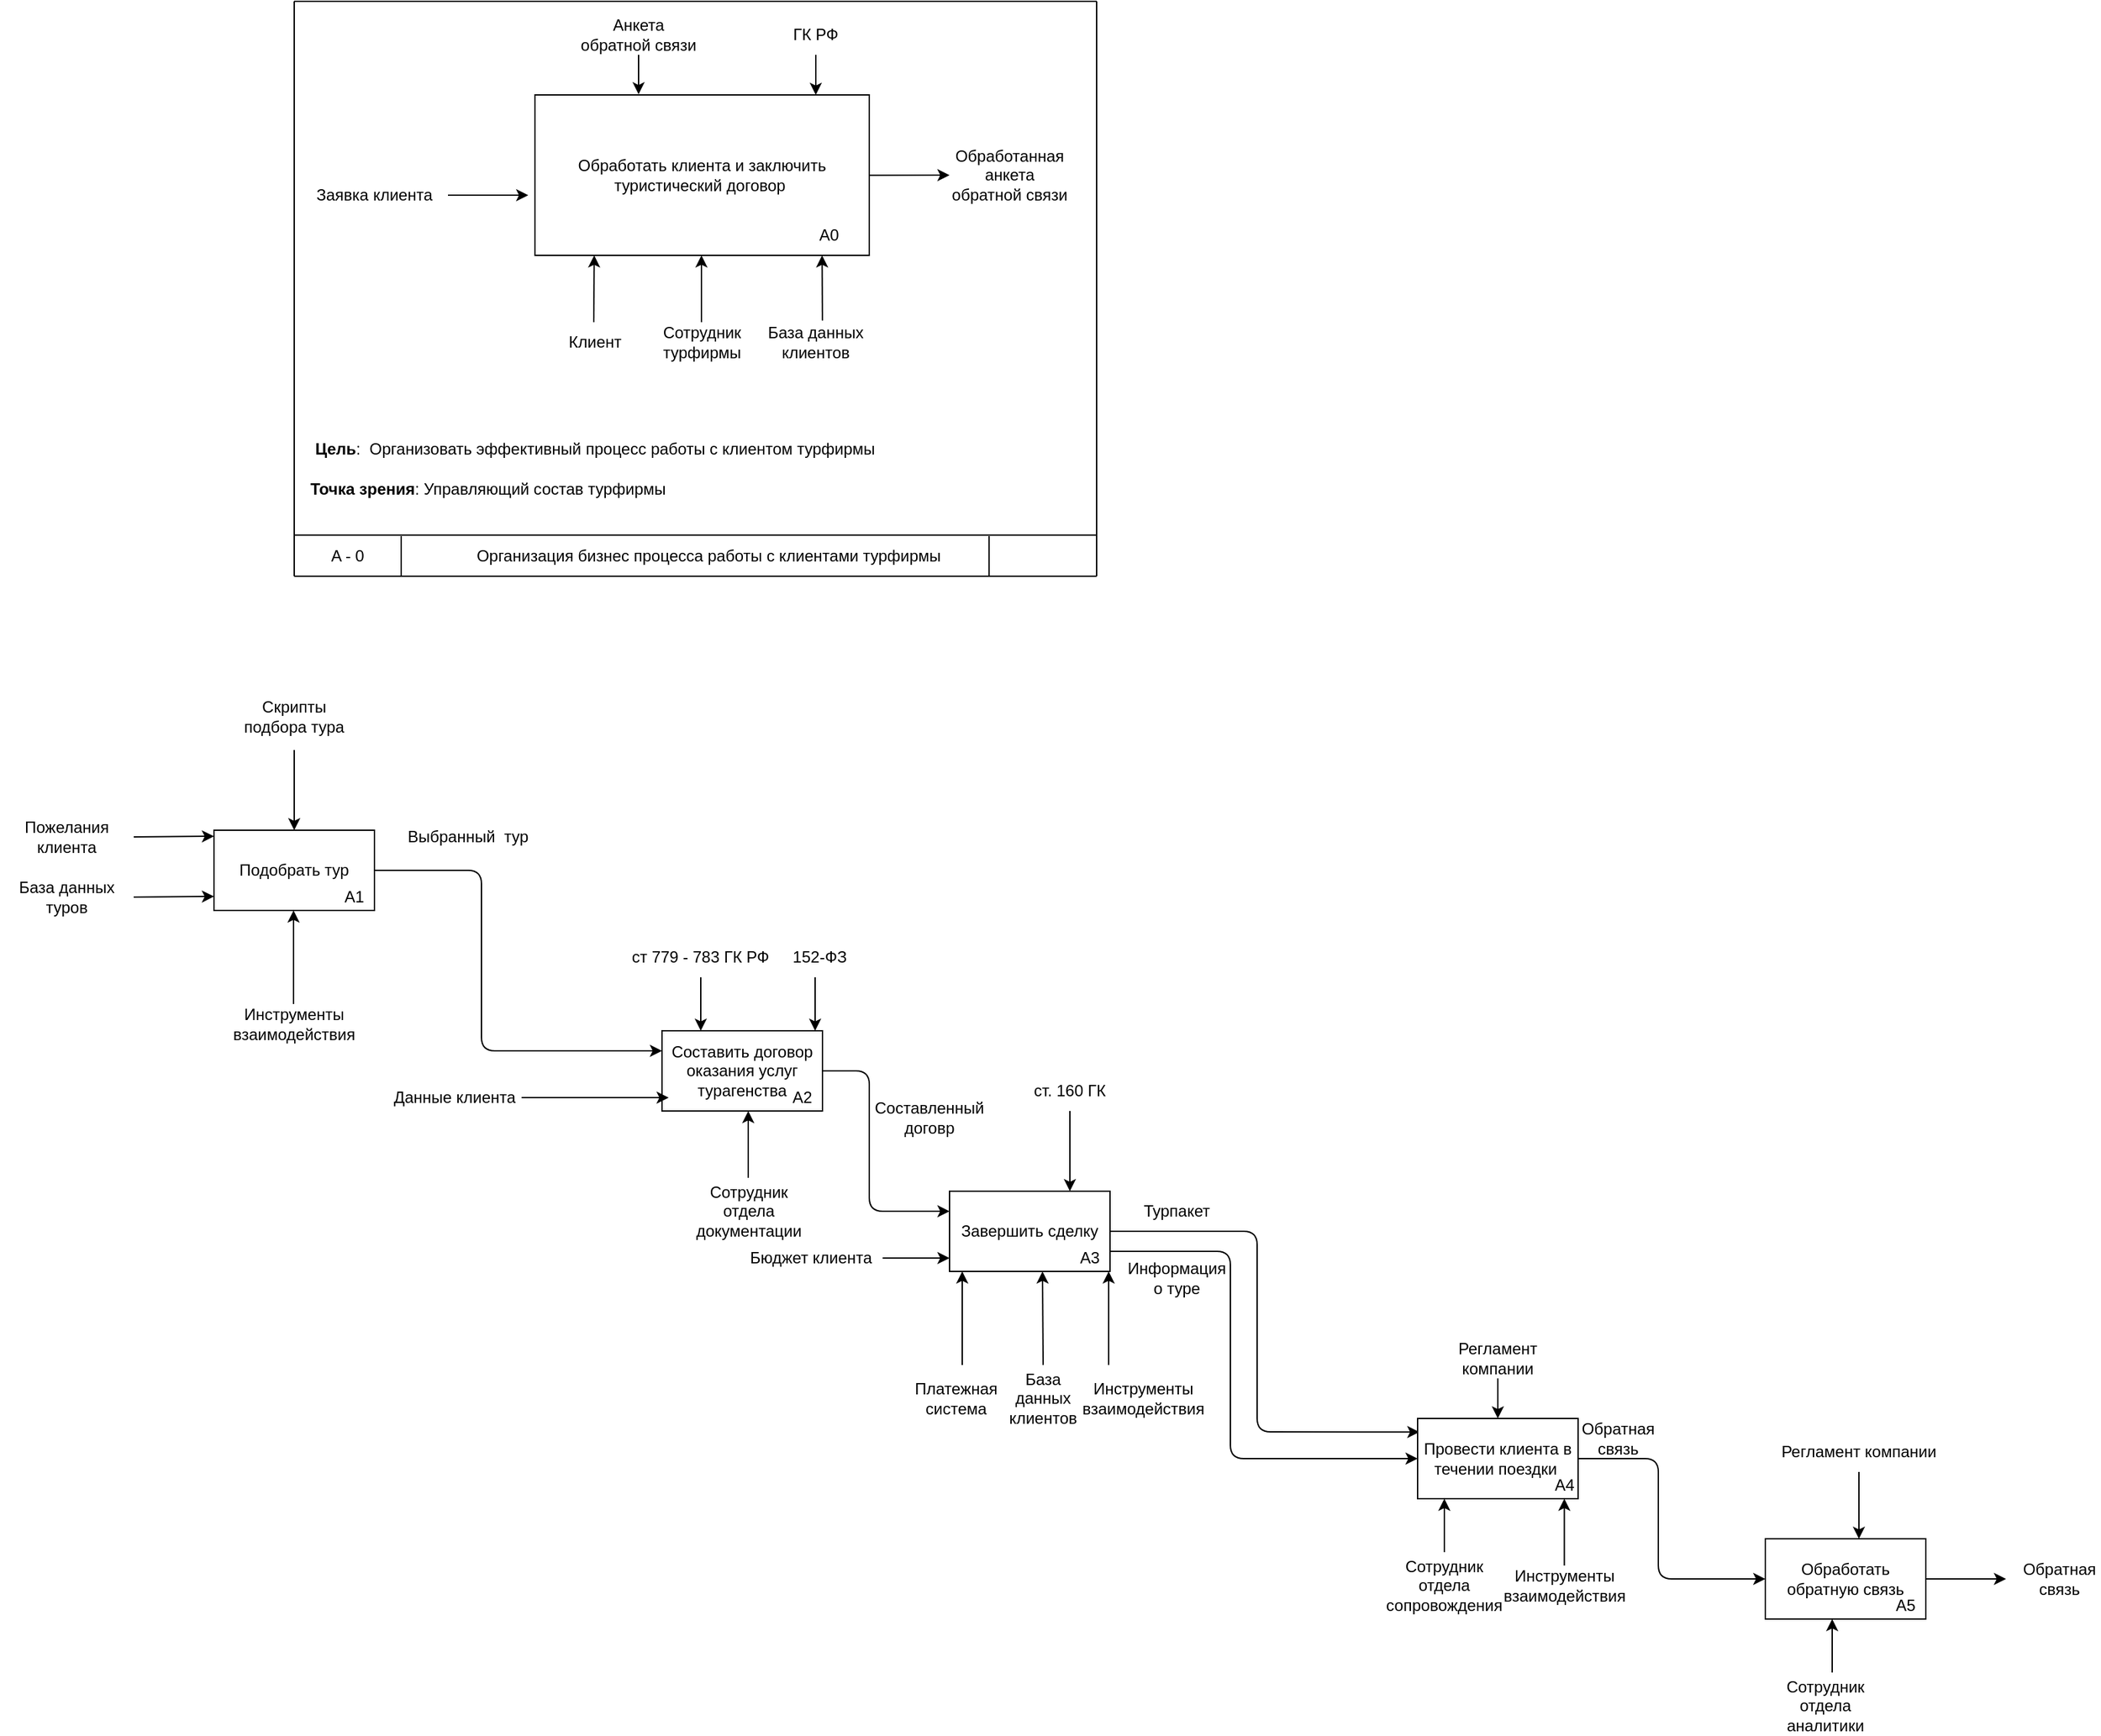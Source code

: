 <mxfile>
    <diagram id="VetKzjbRoYOWJcP3zysH" name="Page-1">
        <mxGraphModel dx="3348" dy="1589" grid="1" gridSize="10" guides="1" tooltips="1" connect="1" arrows="1" fold="1" page="1" pageScale="1" pageWidth="850" pageHeight="1100" math="0" shadow="0">
            <root>
                <mxCell id="0"/>
                <mxCell id="1" parent="0"/>
                <mxCell id="2" value="" style="endArrow=none;html=1;" parent="1" edge="1">
                    <mxGeometry width="50" height="50" relative="1" as="geometry">
                        <mxPoint x="100" y="-170" as="sourcePoint"/>
                        <mxPoint x="700" y="-170" as="targetPoint"/>
                    </mxGeometry>
                </mxCell>
                <mxCell id="3" value="" style="endArrow=none;html=1;" parent="1" edge="1">
                    <mxGeometry width="50" height="50" relative="1" as="geometry">
                        <mxPoint x="100" y="260" as="sourcePoint"/>
                        <mxPoint x="100" y="-170" as="targetPoint"/>
                    </mxGeometry>
                </mxCell>
                <mxCell id="4" value="" style="endArrow=none;html=1;" parent="1" edge="1">
                    <mxGeometry width="50" height="50" relative="1" as="geometry">
                        <mxPoint x="700" y="260" as="sourcePoint"/>
                        <mxPoint x="700" y="-170" as="targetPoint"/>
                    </mxGeometry>
                </mxCell>
                <mxCell id="5" value="" style="endArrow=none;html=1;" parent="1" edge="1">
                    <mxGeometry width="50" height="50" relative="1" as="geometry">
                        <mxPoint x="100" y="260" as="sourcePoint"/>
                        <mxPoint x="700" y="260" as="targetPoint"/>
                    </mxGeometry>
                </mxCell>
                <mxCell id="7" value="" style="endArrow=none;html=1;" parent="1" edge="1">
                    <mxGeometry width="50" height="50" relative="1" as="geometry">
                        <mxPoint x="100" y="229.31" as="sourcePoint"/>
                        <mxPoint x="700" y="229.31" as="targetPoint"/>
                    </mxGeometry>
                </mxCell>
                <mxCell id="8" value="A - 0" style="text;html=1;align=center;verticalAlign=middle;whiteSpace=wrap;rounded=0;" parent="1" vertex="1">
                    <mxGeometry x="110" y="230" width="60" height="30" as="geometry"/>
                </mxCell>
                <mxCell id="9" value="" style="endArrow=none;html=1;" parent="1" edge="1">
                    <mxGeometry width="50" height="50" relative="1" as="geometry">
                        <mxPoint x="180" y="260" as="sourcePoint"/>
                        <mxPoint x="180" y="230" as="targetPoint"/>
                    </mxGeometry>
                </mxCell>
                <mxCell id="10" value="Обработать клиента и заключить туристический договор&amp;nbsp;" style="rounded=0;whiteSpace=wrap;html=1;" parent="1" vertex="1">
                    <mxGeometry x="280" y="-100" width="250" height="120" as="geometry"/>
                </mxCell>
                <mxCell id="11" value="Организация бизнес процесса работы с клиентами турфирмы" style="text;html=1;align=center;verticalAlign=middle;whiteSpace=wrap;rounded=0;" parent="1" vertex="1">
                    <mxGeometry x="230" y="230" width="360" height="30" as="geometry"/>
                </mxCell>
                <mxCell id="12" value="" style="endArrow=classic;html=1;entryX=0;entryY=0.417;entryDx=0;entryDy=0;entryPerimeter=0;" parent="1" edge="1">
                    <mxGeometry width="50" height="50" relative="1" as="geometry">
                        <mxPoint x="215" y="-25" as="sourcePoint"/>
                        <mxPoint x="275" y="-24.96" as="targetPoint"/>
                        <Array as="points">
                            <mxPoint x="215" y="-25"/>
                        </Array>
                    </mxGeometry>
                </mxCell>
                <mxCell id="13" value="" style="endArrow=classic;html=1;exitX=1.004;exitY=0.387;exitDx=0;exitDy=0;exitPerimeter=0;" parent="1" edge="1">
                    <mxGeometry width="50" height="50" relative="1" as="geometry">
                        <mxPoint x="530" y="-39.9" as="sourcePoint"/>
                        <mxPoint x="590" y="-40" as="targetPoint"/>
                    </mxGeometry>
                </mxCell>
                <mxCell id="15" value="А0" style="text;html=1;align=center;verticalAlign=middle;whiteSpace=wrap;rounded=0;" parent="1" vertex="1">
                    <mxGeometry x="470" y="-10" width="60" height="30" as="geometry"/>
                </mxCell>
                <mxCell id="16" value="Заявка клиента" style="text;html=1;align=center;verticalAlign=middle;whiteSpace=wrap;rounded=0;" parent="1" vertex="1">
                    <mxGeometry x="110" y="-40" width="100" height="30" as="geometry"/>
                </mxCell>
                <mxCell id="18" value="Обработанная анкета обратной связи" style="text;html=1;align=center;verticalAlign=middle;whiteSpace=wrap;rounded=0;" parent="1" vertex="1">
                    <mxGeometry x="590" y="-55" width="90" height="30" as="geometry"/>
                </mxCell>
                <mxCell id="21" value="" style="endArrow=classic;html=1;entryX=0.695;entryY=1.01;entryDx=0;entryDy=0;entryPerimeter=0;" parent="1" edge="1">
                    <mxGeometry width="50" height="50" relative="1" as="geometry">
                        <mxPoint x="494.96" y="68.8" as="sourcePoint"/>
                        <mxPoint x="494.71" y="20.0" as="targetPoint"/>
                    </mxGeometry>
                </mxCell>
                <mxCell id="22" value="База данных клиентов" style="text;html=1;align=center;verticalAlign=middle;whiteSpace=wrap;rounded=0;" parent="1" vertex="1">
                    <mxGeometry x="435" y="70" width="110" height="30" as="geometry"/>
                </mxCell>
                <mxCell id="23" value="&lt;b&gt;Цель&lt;/b&gt;:&amp;nbsp; Организовать эффективный процесс работы с клиентом турфирмы" style="text;html=1;align=center;verticalAlign=middle;whiteSpace=wrap;rounded=0;" parent="1" vertex="1">
                    <mxGeometry x="110" y="150" width="430" height="30" as="geometry"/>
                </mxCell>
                <mxCell id="24" value="&lt;b&gt;Точка зрения&lt;/b&gt;: Управляющий состав турфирмы" style="text;html=1;align=center;verticalAlign=middle;whiteSpace=wrap;rounded=0;" parent="1" vertex="1">
                    <mxGeometry x="110" y="180" width="270" height="30" as="geometry"/>
                </mxCell>
                <mxCell id="25" value="" style="endArrow=none;html=1;" parent="1" edge="1">
                    <mxGeometry width="50" height="50" relative="1" as="geometry">
                        <mxPoint x="619.58" y="260" as="sourcePoint"/>
                        <mxPoint x="619.58" y="230" as="targetPoint"/>
                    </mxGeometry>
                </mxCell>
                <mxCell id="30" value="" style="endArrow=classic;html=1;" parent="1" edge="1">
                    <mxGeometry width="50" height="50" relative="1" as="geometry">
                        <mxPoint x="404.5" y="70" as="sourcePoint"/>
                        <mxPoint x="404.5" y="20" as="targetPoint"/>
                    </mxGeometry>
                </mxCell>
                <mxCell id="31" value="Сотрудник турфирмы" style="text;html=1;align=center;verticalAlign=middle;whiteSpace=wrap;rounded=0;" parent="1" vertex="1">
                    <mxGeometry x="375" y="70" width="60" height="30" as="geometry"/>
                </mxCell>
                <mxCell id="34" value="" style="endArrow=classic;html=1;entryX=0.5;entryY=0;entryDx=0;entryDy=0;" parent="1" edge="1">
                    <mxGeometry width="50" height="50" relative="1" as="geometry">
                        <mxPoint x="490" y="-130" as="sourcePoint"/>
                        <mxPoint x="490" y="-100" as="targetPoint"/>
                    </mxGeometry>
                </mxCell>
                <mxCell id="35" value="ГК РФ" style="text;html=1;align=center;verticalAlign=middle;whiteSpace=wrap;rounded=0;" parent="1" vertex="1">
                    <mxGeometry x="415" y="-160" width="150" height="30" as="geometry"/>
                </mxCell>
                <mxCell id="58" value="Клиент" style="text;html=1;align=center;verticalAlign=middle;whiteSpace=wrap;rounded=0;" parent="1" vertex="1">
                    <mxGeometry x="295" y="70" width="60" height="30" as="geometry"/>
                </mxCell>
                <mxCell id="60" value="" style="endArrow=classic;html=1;" parent="1" edge="1">
                    <mxGeometry width="50" height="50" relative="1" as="geometry">
                        <mxPoint x="324" y="70" as="sourcePoint"/>
                        <mxPoint x="324.31" y="20" as="targetPoint"/>
                    </mxGeometry>
                </mxCell>
                <mxCell id="126" value="Анкета обратной связи" style="text;html=1;align=center;verticalAlign=middle;whiteSpace=wrap;rounded=0;" parent="1" vertex="1">
                    <mxGeometry x="310" y="-160" width="95" height="30" as="geometry"/>
                </mxCell>
                <mxCell id="127" value="" style="endArrow=classic;html=1;exitX=0.5;exitY=1;exitDx=0;exitDy=0;entryX=0.31;entryY=-0.004;entryDx=0;entryDy=0;entryPerimeter=0;" parent="1" source="126" target="10" edge="1">
                    <mxGeometry width="50" height="50" relative="1" as="geometry">
                        <mxPoint x="344.7" y="-120" as="sourcePoint"/>
                        <mxPoint x="350" y="-102" as="targetPoint"/>
                    </mxGeometry>
                </mxCell>
                <mxCell id="132" value="Подобрать тур" style="rounded=0;whiteSpace=wrap;html=1;" parent="1" vertex="1">
                    <mxGeometry x="40" y="450" width="120" height="60" as="geometry"/>
                </mxCell>
                <mxCell id="133" value="" style="endArrow=classic;html=1;" parent="1" edge="1">
                    <mxGeometry width="50" height="50" relative="1" as="geometry">
                        <mxPoint x="-20" y="455" as="sourcePoint"/>
                        <mxPoint x="40" y="454.5" as="targetPoint"/>
                    </mxGeometry>
                </mxCell>
                <mxCell id="134" value="Пожелания клиента" style="text;html=1;align=center;verticalAlign=middle;whiteSpace=wrap;rounded=0;" parent="1" vertex="1">
                    <mxGeometry x="-100" y="440" width="60" height="30" as="geometry"/>
                </mxCell>
                <mxCell id="136" value="" style="endArrow=classic;html=1;entryX=0.25;entryY=1;entryDx=0;entryDy=0;" parent="1" edge="1">
                    <mxGeometry width="50" height="50" relative="1" as="geometry">
                        <mxPoint x="99.5" y="580" as="sourcePoint"/>
                        <mxPoint x="99.5" y="510" as="targetPoint"/>
                    </mxGeometry>
                </mxCell>
                <mxCell id="137" value="Инструменты взаимодействия" style="text;html=1;align=center;verticalAlign=middle;whiteSpace=wrap;rounded=0;" parent="1" vertex="1">
                    <mxGeometry x="70" y="580" width="60" height="30" as="geometry"/>
                </mxCell>
                <mxCell id="138" value="" style="endArrow=classic;html=1;" parent="1" edge="1">
                    <mxGeometry width="50" height="50" relative="1" as="geometry">
                        <mxPoint x="100" y="390" as="sourcePoint"/>
                        <mxPoint x="100" y="450" as="targetPoint"/>
                    </mxGeometry>
                </mxCell>
                <mxCell id="139" value="Скрипты подбора тура" style="text;html=1;align=center;verticalAlign=middle;whiteSpace=wrap;rounded=0;" parent="1" vertex="1">
                    <mxGeometry x="50" y="350" width="100" height="30" as="geometry"/>
                </mxCell>
                <mxCell id="140" value="" style="endArrow=classic;html=1;" parent="1" edge="1">
                    <mxGeometry width="50" height="50" relative="1" as="geometry">
                        <mxPoint x="-20" y="500" as="sourcePoint"/>
                        <mxPoint x="40" y="499.5" as="targetPoint"/>
                        <Array as="points"/>
                    </mxGeometry>
                </mxCell>
                <mxCell id="141" value="База данных туров" style="text;html=1;align=center;verticalAlign=middle;whiteSpace=wrap;rounded=0;" parent="1" vertex="1">
                    <mxGeometry x="-120" y="480" width="100" height="40" as="geometry"/>
                </mxCell>
                <mxCell id="144" value="" style="endArrow=classic;html=1;exitX=1;exitY=0.5;exitDx=0;exitDy=0;entryX=0;entryY=0.25;entryDx=0;entryDy=0;" parent="1" source="132" target="146" edge="1">
                    <mxGeometry width="50" height="50" relative="1" as="geometry">
                        <mxPoint x="-40" y="460" as="sourcePoint"/>
                        <mxPoint x="270" y="615" as="targetPoint"/>
                        <Array as="points">
                            <mxPoint x="240" y="480"/>
                            <mxPoint x="240" y="615"/>
                        </Array>
                    </mxGeometry>
                </mxCell>
                <mxCell id="146" value="Составить договор оказания услуг турагенства" style="rounded=0;whiteSpace=wrap;html=1;" parent="1" vertex="1">
                    <mxGeometry x="375" y="600" width="120" height="60" as="geometry"/>
                </mxCell>
                <mxCell id="147" value="" style="endArrow=classic;html=1;" parent="1" edge="1">
                    <mxGeometry width="50" height="50" relative="1" as="geometry">
                        <mxPoint x="270" y="650" as="sourcePoint"/>
                        <mxPoint x="380" y="650" as="targetPoint"/>
                        <Array as="points">
                            <mxPoint x="290" y="650"/>
                        </Array>
                    </mxGeometry>
                </mxCell>
                <mxCell id="148" value="Данные клиента" style="text;html=1;align=center;verticalAlign=middle;whiteSpace=wrap;rounded=0;" parent="1" vertex="1">
                    <mxGeometry x="170" y="640" width="100" height="20" as="geometry"/>
                </mxCell>
                <mxCell id="151" value="Выбранный&amp;nbsp;&amp;nbsp;тур" style="text;html=1;align=center;verticalAlign=middle;whiteSpace=wrap;rounded=0;" parent="1" vertex="1">
                    <mxGeometry x="200" y="440" width="60" height="30" as="geometry"/>
                </mxCell>
                <mxCell id="152" value="" style="endArrow=classic;html=1;" parent="1" edge="1">
                    <mxGeometry width="50" height="50" relative="1" as="geometry">
                        <mxPoint x="489.5" y="560" as="sourcePoint"/>
                        <mxPoint x="489.5" y="600" as="targetPoint"/>
                    </mxGeometry>
                </mxCell>
                <mxCell id="153" value="152-ФЗ" style="text;html=1;align=center;verticalAlign=middle;whiteSpace=wrap;rounded=0;" parent="1" vertex="1">
                    <mxGeometry x="462.5" y="530" width="60" height="30" as="geometry"/>
                </mxCell>
                <mxCell id="154" value="" style="endArrow=classic;html=1;" parent="1" edge="1">
                    <mxGeometry width="50" height="50" relative="1" as="geometry">
                        <mxPoint x="404" y="560" as="sourcePoint"/>
                        <mxPoint x="404" y="600" as="targetPoint"/>
                    </mxGeometry>
                </mxCell>
                <mxCell id="155" value="ст 779 - 783 ГК РФ&amp;nbsp;" style="text;html=1;align=center;verticalAlign=middle;whiteSpace=wrap;rounded=0;" parent="1" vertex="1">
                    <mxGeometry x="347.5" y="530" width="115" height="30" as="geometry"/>
                </mxCell>
                <mxCell id="156" value="" style="endArrow=classic;html=1;" parent="1" edge="1">
                    <mxGeometry width="50" height="50" relative="1" as="geometry">
                        <mxPoint x="439.5" y="710" as="sourcePoint"/>
                        <mxPoint x="439.5" y="660" as="targetPoint"/>
                    </mxGeometry>
                </mxCell>
                <mxCell id="157" value="Завершить сделку" style="rounded=0;whiteSpace=wrap;html=1;" parent="1" vertex="1">
                    <mxGeometry x="590" y="720" width="120" height="60" as="geometry"/>
                </mxCell>
                <mxCell id="158" value="" style="endArrow=classic;html=1;exitX=1;exitY=0.5;exitDx=0;exitDy=0;entryX=0;entryY=0.25;entryDx=0;entryDy=0;" parent="1" source="146" target="157" edge="1">
                    <mxGeometry width="50" height="50" relative="1" as="geometry">
                        <mxPoint x="520" y="700" as="sourcePoint"/>
                        <mxPoint x="570" y="650" as="targetPoint"/>
                        <Array as="points">
                            <mxPoint x="530" y="630"/>
                            <mxPoint x="530" y="735"/>
                        </Array>
                    </mxGeometry>
                </mxCell>
                <mxCell id="159" value="Составленный договр" style="text;html=1;align=center;verticalAlign=middle;whiteSpace=wrap;rounded=0;" parent="1" vertex="1">
                    <mxGeometry x="545" y="650" width="60" height="30" as="geometry"/>
                </mxCell>
                <mxCell id="160" value="" style="endArrow=classic;html=1;" parent="1" edge="1">
                    <mxGeometry width="50" height="50" relative="1" as="geometry">
                        <mxPoint x="599.5" y="850" as="sourcePoint"/>
                        <mxPoint x="599.5" y="780" as="targetPoint"/>
                    </mxGeometry>
                </mxCell>
                <mxCell id="161" value="Платежная система" style="text;html=1;align=center;verticalAlign=middle;whiteSpace=wrap;rounded=0;" parent="1" vertex="1">
                    <mxGeometry x="565" y="860" width="60" height="30" as="geometry"/>
                </mxCell>
                <mxCell id="162" value="Инструменты взаимодействия" style="text;html=1;align=center;verticalAlign=middle;whiteSpace=wrap;rounded=0;" parent="1" vertex="1">
                    <mxGeometry x="690" y="860" width="90" height="30" as="geometry"/>
                </mxCell>
                <mxCell id="163" value="" style="endArrow=classic;html=1;" parent="1" edge="1">
                    <mxGeometry width="50" height="50" relative="1" as="geometry">
                        <mxPoint x="709" y="850" as="sourcePoint"/>
                        <mxPoint x="709" y="780" as="targetPoint"/>
                    </mxGeometry>
                </mxCell>
                <mxCell id="166" value="Сотрудник отдела документации" style="text;html=1;align=center;verticalAlign=middle;whiteSpace=wrap;rounded=0;" parent="1" vertex="1">
                    <mxGeometry x="410" y="720" width="60" height="30" as="geometry"/>
                </mxCell>
                <mxCell id="167" value="" style="endArrow=classic;html=1;" parent="1" edge="1">
                    <mxGeometry width="50" height="50" relative="1" as="geometry">
                        <mxPoint x="680" y="660" as="sourcePoint"/>
                        <mxPoint x="680" y="720" as="targetPoint"/>
                    </mxGeometry>
                </mxCell>
                <mxCell id="168" value="ст. 160 ГК" style="text;html=1;align=center;verticalAlign=middle;whiteSpace=wrap;rounded=0;" parent="1" vertex="1">
                    <mxGeometry x="650" y="630" width="60" height="30" as="geometry"/>
                </mxCell>
                <mxCell id="169" value="" style="endArrow=classic;html=1;entryX=0.5;entryY=1;entryDx=0;entryDy=0;" parent="1" edge="1">
                    <mxGeometry width="50" height="50" relative="1" as="geometry">
                        <mxPoint x="660" y="850" as="sourcePoint"/>
                        <mxPoint x="659.5" y="780" as="targetPoint"/>
                    </mxGeometry>
                </mxCell>
                <mxCell id="170" value="База данных клиентов" style="text;html=1;align=center;verticalAlign=middle;whiteSpace=wrap;rounded=0;" parent="1" vertex="1">
                    <mxGeometry x="630" y="860" width="60" height="30" as="geometry"/>
                </mxCell>
                <mxCell id="173" value="" style="endArrow=classic;html=1;exitX=1;exitY=0.5;exitDx=0;exitDy=0;entryX=0.011;entryY=0.169;entryDx=0;entryDy=0;entryPerimeter=0;" parent="1" source="157" edge="1" target="177">
                    <mxGeometry width="50" height="50" relative="1" as="geometry">
                        <mxPoint x="740" y="760" as="sourcePoint"/>
                        <mxPoint x="810" y="750" as="targetPoint"/>
                        <Array as="points">
                            <mxPoint x="820" y="750"/>
                            <mxPoint x="820" y="900"/>
                        </Array>
                    </mxGeometry>
                </mxCell>
                <mxCell id="174" value="Турпакет" style="text;html=1;align=center;verticalAlign=middle;whiteSpace=wrap;rounded=0;" parent="1" vertex="1">
                    <mxGeometry x="730" y="720" width="60" height="30" as="geometry"/>
                </mxCell>
                <mxCell id="175" value="" style="endArrow=classic;html=1;" edge="1" parent="1">
                    <mxGeometry width="50" height="50" relative="1" as="geometry">
                        <mxPoint x="540" y="770" as="sourcePoint"/>
                        <mxPoint x="590" y="770" as="targetPoint"/>
                    </mxGeometry>
                </mxCell>
                <mxCell id="176" value="Бюджет клиента" style="text;html=1;align=center;verticalAlign=middle;whiteSpace=wrap;rounded=0;" vertex="1" parent="1">
                    <mxGeometry x="435" y="760" width="103" height="20" as="geometry"/>
                </mxCell>
                <mxCell id="177" value="Провести клиента в течении поездки&amp;nbsp;" style="rounded=0;whiteSpace=wrap;html=1;" vertex="1" parent="1">
                    <mxGeometry x="940" y="890" width="120" height="60" as="geometry"/>
                </mxCell>
                <mxCell id="179" value="" style="endArrow=classic;html=1;" edge="1" parent="1">
                    <mxGeometry width="50" height="50" relative="1" as="geometry">
                        <mxPoint x="1049.72" y="1000" as="sourcePoint"/>
                        <mxPoint x="1049.72" y="950" as="targetPoint"/>
                    </mxGeometry>
                </mxCell>
                <mxCell id="180" value="Инструменты взаимодействия" style="text;html=1;align=center;verticalAlign=middle;whiteSpace=wrap;rounded=0;" vertex="1" parent="1">
                    <mxGeometry x="1020" y="1000" width="60" height="30" as="geometry"/>
                </mxCell>
                <mxCell id="181" value="" style="endArrow=classic;html=1;exitX=1;exitY=0.75;exitDx=0;exitDy=0;entryX=0;entryY=0.5;entryDx=0;entryDy=0;" edge="1" parent="1" source="157" target="177">
                    <mxGeometry width="50" height="50" relative="1" as="geometry">
                        <mxPoint x="790" y="860" as="sourcePoint"/>
                        <mxPoint x="930" y="920" as="targetPoint"/>
                        <Array as="points">
                            <mxPoint x="800" y="765"/>
                            <mxPoint x="800" y="920"/>
                        </Array>
                    </mxGeometry>
                </mxCell>
                <mxCell id="182" value="Информация о туре" style="text;html=1;align=center;verticalAlign=middle;whiteSpace=wrap;rounded=0;" vertex="1" parent="1">
                    <mxGeometry x="730" y="770" width="60" height="30" as="geometry"/>
                </mxCell>
                <mxCell id="183" value="" style="endArrow=classic;html=1;" edge="1" parent="1">
                    <mxGeometry width="50" height="50" relative="1" as="geometry">
                        <mxPoint x="1000" y="860" as="sourcePoint"/>
                        <mxPoint x="1000" y="890" as="targetPoint"/>
                    </mxGeometry>
                </mxCell>
                <mxCell id="184" value="Регламент компании" style="text;html=1;align=center;verticalAlign=middle;whiteSpace=wrap;rounded=0;" vertex="1" parent="1">
                    <mxGeometry x="970" y="830" width="60" height="30" as="geometry"/>
                </mxCell>
                <mxCell id="185" value="" style="endArrow=classic;html=1;exitX=1;exitY=0.5;exitDx=0;exitDy=0;entryX=0;entryY=0.5;entryDx=0;entryDy=0;" edge="1" parent="1" source="177" target="186">
                    <mxGeometry width="50" height="50" relative="1" as="geometry">
                        <mxPoint x="1150" y="960" as="sourcePoint"/>
                        <mxPoint x="1120" y="920" as="targetPoint"/>
                        <Array as="points">
                            <mxPoint x="1120" y="920"/>
                            <mxPoint x="1120" y="1010"/>
                        </Array>
                    </mxGeometry>
                </mxCell>
                <mxCell id="186" value="Обработать обратную связь" style="rounded=0;whiteSpace=wrap;html=1;" vertex="1" parent="1">
                    <mxGeometry x="1200" y="980" width="120" height="60" as="geometry"/>
                </mxCell>
                <mxCell id="187" value="" style="endArrow=classic;html=1;" edge="1" parent="1">
                    <mxGeometry width="50" height="50" relative="1" as="geometry">
                        <mxPoint x="960" y="990" as="sourcePoint"/>
                        <mxPoint x="960" y="950" as="targetPoint"/>
                    </mxGeometry>
                </mxCell>
                <mxCell id="188" value="Сотрудник отдела сопровождения" style="text;html=1;align=center;verticalAlign=middle;whiteSpace=wrap;rounded=0;" vertex="1" parent="1">
                    <mxGeometry x="930" y="1000" width="60" height="30" as="geometry"/>
                </mxCell>
                <mxCell id="189" value="Обратная связь" style="text;html=1;align=center;verticalAlign=middle;whiteSpace=wrap;rounded=0;" vertex="1" parent="1">
                    <mxGeometry x="1060" y="890" width="60" height="30" as="geometry"/>
                </mxCell>
                <mxCell id="190" value="" style="endArrow=classic;html=1;" edge="1" parent="1">
                    <mxGeometry width="50" height="50" relative="1" as="geometry">
                        <mxPoint x="1270" y="930" as="sourcePoint"/>
                        <mxPoint x="1270" y="980" as="targetPoint"/>
                    </mxGeometry>
                </mxCell>
                <mxCell id="191" value="Регламент компании" style="text;html=1;align=center;verticalAlign=middle;whiteSpace=wrap;rounded=0;" vertex="1" parent="1">
                    <mxGeometry x="1210" y="900" width="120" height="30" as="geometry"/>
                </mxCell>
                <mxCell id="192" value="" style="endArrow=classic;html=1;" edge="1" parent="1">
                    <mxGeometry width="50" height="50" relative="1" as="geometry">
                        <mxPoint x="1250" y="1080" as="sourcePoint"/>
                        <mxPoint x="1250" y="1040" as="targetPoint"/>
                    </mxGeometry>
                </mxCell>
                <mxCell id="193" value="Сотрудник отдела аналитики" style="text;html=1;align=center;verticalAlign=middle;whiteSpace=wrap;rounded=0;" vertex="1" parent="1">
                    <mxGeometry x="1215" y="1090" width="60" height="30" as="geometry"/>
                </mxCell>
                <mxCell id="194" value="" style="endArrow=classic;html=1;exitX=1;exitY=0.5;exitDx=0;exitDy=0;" edge="1" parent="1" source="186">
                    <mxGeometry width="50" height="50" relative="1" as="geometry">
                        <mxPoint x="1350" y="1030" as="sourcePoint"/>
                        <mxPoint x="1380" y="1010" as="targetPoint"/>
                    </mxGeometry>
                </mxCell>
                <mxCell id="195" value="Обратная связь" style="text;html=1;align=center;verticalAlign=middle;whiteSpace=wrap;rounded=0;" vertex="1" parent="1">
                    <mxGeometry x="1390" y="995" width="60" height="30" as="geometry"/>
                </mxCell>
                <mxCell id="196" value="A1" style="text;html=1;align=center;verticalAlign=middle;whiteSpace=wrap;rounded=0;" vertex="1" parent="1">
                    <mxGeometry x="130" y="490" width="30" height="20" as="geometry"/>
                </mxCell>
                <mxCell id="197" value="A2" style="text;html=1;align=center;verticalAlign=middle;whiteSpace=wrap;rounded=0;" vertex="1" parent="1">
                    <mxGeometry x="465" y="640" width="30" height="20" as="geometry"/>
                </mxCell>
                <mxCell id="198" value="A3" style="text;html=1;align=center;verticalAlign=middle;whiteSpace=wrap;rounded=0;" vertex="1" parent="1">
                    <mxGeometry x="680" y="760" width="30" height="20" as="geometry"/>
                </mxCell>
                <mxCell id="200" value="А4" style="text;html=1;align=center;verticalAlign=middle;whiteSpace=wrap;rounded=0;" vertex="1" parent="1">
                    <mxGeometry x="1035" y="930" width="30" height="20" as="geometry"/>
                </mxCell>
                <mxCell id="201" value="А5" style="text;html=1;align=center;verticalAlign=middle;whiteSpace=wrap;rounded=0;" vertex="1" parent="1">
                    <mxGeometry x="1290" y="1020" width="30" height="20" as="geometry"/>
                </mxCell>
            </root>
        </mxGraphModel>
    </diagram>
</mxfile>